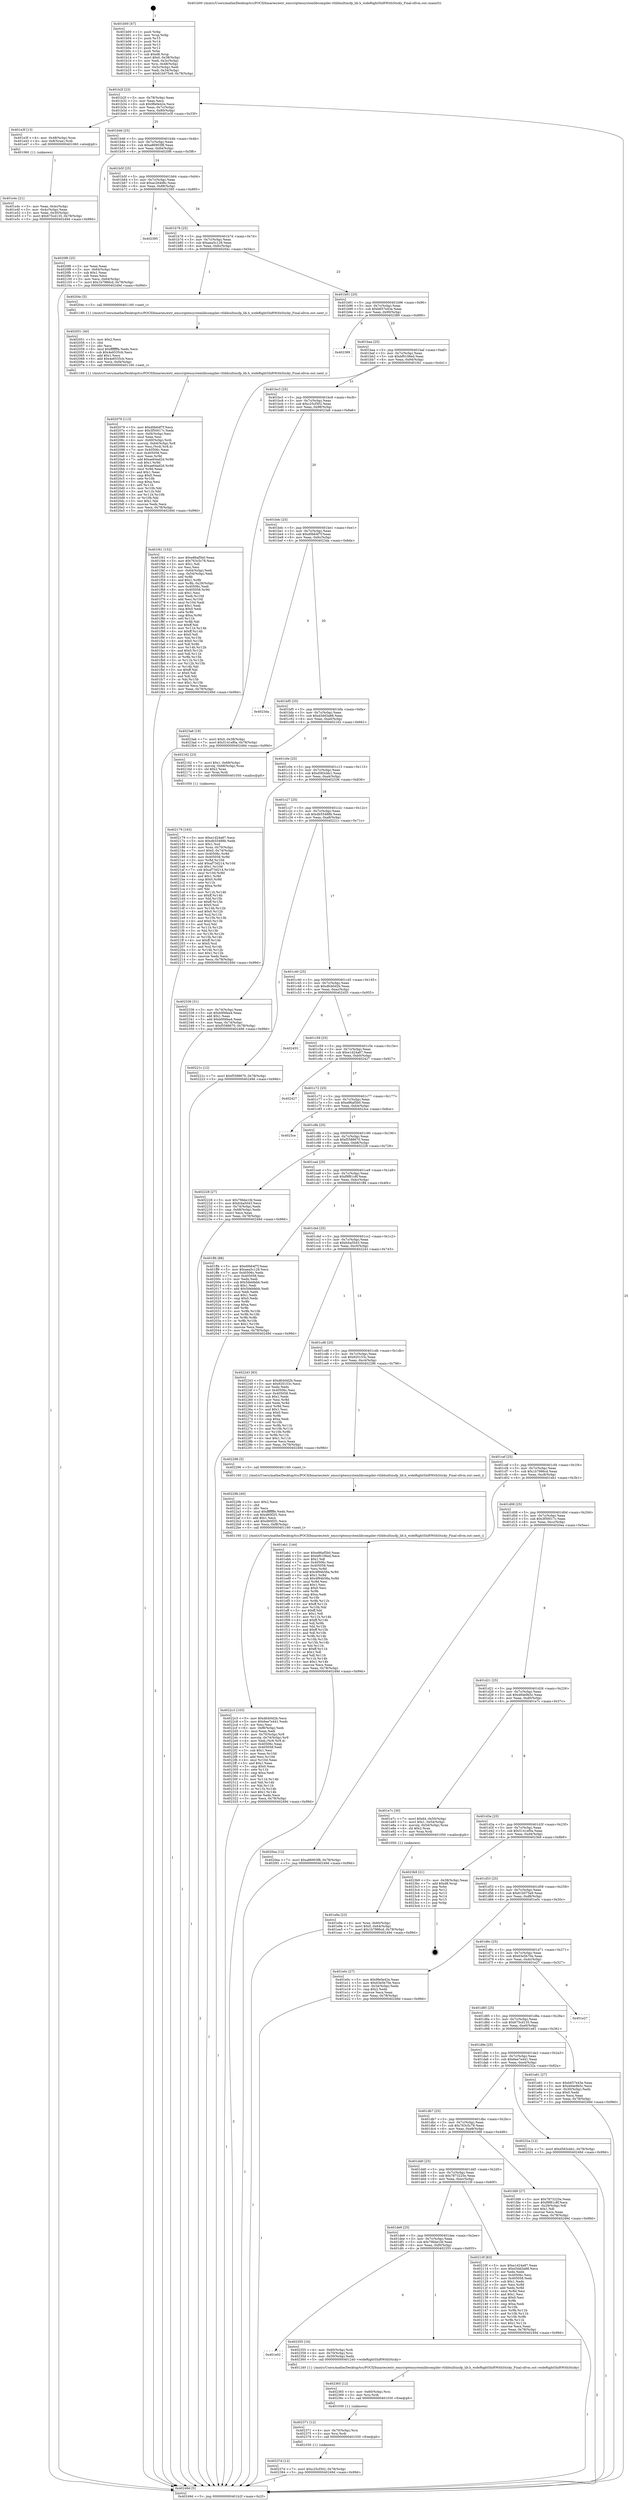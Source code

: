digraph "0x401b00" {
  label = "0x401b00 (/mnt/c/Users/mathe/Desktop/tcc/POCII/binaries/extr_emscriptensystemlibcompiler-rtlibbuiltinsfp_lib.h_wideRightShiftWithSticky_Final-ollvm.out::main(0))"
  labelloc = "t"
  node[shape=record]

  Entry [label="",width=0.3,height=0.3,shape=circle,fillcolor=black,style=filled]
  "0x401b2f" [label="{
     0x401b2f [23]\l
     | [instrs]\l
     &nbsp;&nbsp;0x401b2f \<+3\>: mov -0x78(%rbp),%eax\l
     &nbsp;&nbsp;0x401b32 \<+2\>: mov %eax,%ecx\l
     &nbsp;&nbsp;0x401b34 \<+6\>: sub $0x9fe0e42e,%ecx\l
     &nbsp;&nbsp;0x401b3a \<+3\>: mov %eax,-0x7c(%rbp)\l
     &nbsp;&nbsp;0x401b3d \<+3\>: mov %ecx,-0x80(%rbp)\l
     &nbsp;&nbsp;0x401b40 \<+6\>: je 0000000000401e3f \<main+0x33f\>\l
  }"]
  "0x401e3f" [label="{
     0x401e3f [13]\l
     | [instrs]\l
     &nbsp;&nbsp;0x401e3f \<+4\>: mov -0x48(%rbp),%rax\l
     &nbsp;&nbsp;0x401e43 \<+4\>: mov 0x8(%rax),%rdi\l
     &nbsp;&nbsp;0x401e47 \<+5\>: call 0000000000401060 \<atoi@plt\>\l
     | [calls]\l
     &nbsp;&nbsp;0x401060 \{1\} (unknown)\l
  }"]
  "0x401b46" [label="{
     0x401b46 [25]\l
     | [instrs]\l
     &nbsp;&nbsp;0x401b46 \<+5\>: jmp 0000000000401b4b \<main+0x4b\>\l
     &nbsp;&nbsp;0x401b4b \<+3\>: mov -0x7c(%rbp),%eax\l
     &nbsp;&nbsp;0x401b4e \<+5\>: sub $0xa86903f8,%eax\l
     &nbsp;&nbsp;0x401b53 \<+6\>: mov %eax,-0x84(%rbp)\l
     &nbsp;&nbsp;0x401b59 \<+6\>: je 00000000004020f6 \<main+0x5f6\>\l
  }"]
  Exit [label="",width=0.3,height=0.3,shape=circle,fillcolor=black,style=filled,peripheries=2]
  "0x4020f6" [label="{
     0x4020f6 [25]\l
     | [instrs]\l
     &nbsp;&nbsp;0x4020f6 \<+2\>: xor %eax,%eax\l
     &nbsp;&nbsp;0x4020f8 \<+3\>: mov -0x64(%rbp),%ecx\l
     &nbsp;&nbsp;0x4020fb \<+3\>: sub $0x1,%eax\l
     &nbsp;&nbsp;0x4020fe \<+2\>: sub %eax,%ecx\l
     &nbsp;&nbsp;0x402100 \<+3\>: mov %ecx,-0x64(%rbp)\l
     &nbsp;&nbsp;0x402103 \<+7\>: movl $0x1b7986cd,-0x78(%rbp)\l
     &nbsp;&nbsp;0x40210a \<+5\>: jmp 000000000040249d \<main+0x99d\>\l
  }"]
  "0x401b5f" [label="{
     0x401b5f [25]\l
     | [instrs]\l
     &nbsp;&nbsp;0x401b5f \<+5\>: jmp 0000000000401b64 \<main+0x64\>\l
     &nbsp;&nbsp;0x401b64 \<+3\>: mov -0x7c(%rbp),%eax\l
     &nbsp;&nbsp;0x401b67 \<+5\>: sub $0xac264d8c,%eax\l
     &nbsp;&nbsp;0x401b6c \<+6\>: mov %eax,-0x88(%rbp)\l
     &nbsp;&nbsp;0x401b72 \<+6\>: je 0000000000402395 \<main+0x895\>\l
  }"]
  "0x40237d" [label="{
     0x40237d [12]\l
     | [instrs]\l
     &nbsp;&nbsp;0x40237d \<+7\>: movl $0xc25cf302,-0x78(%rbp)\l
     &nbsp;&nbsp;0x402384 \<+5\>: jmp 000000000040249d \<main+0x99d\>\l
  }"]
  "0x402395" [label="{
     0x402395\l
  }", style=dashed]
  "0x401b78" [label="{
     0x401b78 [25]\l
     | [instrs]\l
     &nbsp;&nbsp;0x401b78 \<+5\>: jmp 0000000000401b7d \<main+0x7d\>\l
     &nbsp;&nbsp;0x401b7d \<+3\>: mov -0x7c(%rbp),%eax\l
     &nbsp;&nbsp;0x401b80 \<+5\>: sub $0xaea5c128,%eax\l
     &nbsp;&nbsp;0x401b85 \<+6\>: mov %eax,-0x8c(%rbp)\l
     &nbsp;&nbsp;0x401b8b \<+6\>: je 000000000040204c \<main+0x54c\>\l
  }"]
  "0x402371" [label="{
     0x402371 [12]\l
     | [instrs]\l
     &nbsp;&nbsp;0x402371 \<+4\>: mov -0x70(%rbp),%rsi\l
     &nbsp;&nbsp;0x402375 \<+3\>: mov %rsi,%rdi\l
     &nbsp;&nbsp;0x402378 \<+5\>: call 0000000000401030 \<free@plt\>\l
     | [calls]\l
     &nbsp;&nbsp;0x401030 \{1\} (unknown)\l
  }"]
  "0x40204c" [label="{
     0x40204c [5]\l
     | [instrs]\l
     &nbsp;&nbsp;0x40204c \<+5\>: call 0000000000401160 \<next_i\>\l
     | [calls]\l
     &nbsp;&nbsp;0x401160 \{1\} (/mnt/c/Users/mathe/Desktop/tcc/POCII/binaries/extr_emscriptensystemlibcompiler-rtlibbuiltinsfp_lib.h_wideRightShiftWithSticky_Final-ollvm.out::next_i)\l
  }"]
  "0x401b91" [label="{
     0x401b91 [25]\l
     | [instrs]\l
     &nbsp;&nbsp;0x401b91 \<+5\>: jmp 0000000000401b96 \<main+0x96\>\l
     &nbsp;&nbsp;0x401b96 \<+3\>: mov -0x7c(%rbp),%eax\l
     &nbsp;&nbsp;0x401b99 \<+5\>: sub $0xb657e43e,%eax\l
     &nbsp;&nbsp;0x401b9e \<+6\>: mov %eax,-0x90(%rbp)\l
     &nbsp;&nbsp;0x401ba4 \<+6\>: je 0000000000402389 \<main+0x889\>\l
  }"]
  "0x402365" [label="{
     0x402365 [12]\l
     | [instrs]\l
     &nbsp;&nbsp;0x402365 \<+4\>: mov -0x60(%rbp),%rsi\l
     &nbsp;&nbsp;0x402369 \<+3\>: mov %rsi,%rdi\l
     &nbsp;&nbsp;0x40236c \<+5\>: call 0000000000401030 \<free@plt\>\l
     | [calls]\l
     &nbsp;&nbsp;0x401030 \{1\} (unknown)\l
  }"]
  "0x402389" [label="{
     0x402389\l
  }", style=dashed]
  "0x401baa" [label="{
     0x401baa [25]\l
     | [instrs]\l
     &nbsp;&nbsp;0x401baa \<+5\>: jmp 0000000000401baf \<main+0xaf\>\l
     &nbsp;&nbsp;0x401baf \<+3\>: mov -0x7c(%rbp),%eax\l
     &nbsp;&nbsp;0x401bb2 \<+5\>: sub $0xbf0106ed,%eax\l
     &nbsp;&nbsp;0x401bb7 \<+6\>: mov %eax,-0x94(%rbp)\l
     &nbsp;&nbsp;0x401bbd \<+6\>: je 0000000000401f41 \<main+0x441\>\l
  }"]
  "0x401e02" [label="{
     0x401e02\l
  }", style=dashed]
  "0x401f41" [label="{
     0x401f41 [152]\l
     | [instrs]\l
     &nbsp;&nbsp;0x401f41 \<+5\>: mov $0xe86af5b0,%eax\l
     &nbsp;&nbsp;0x401f46 \<+5\>: mov $0x763c5c78,%ecx\l
     &nbsp;&nbsp;0x401f4b \<+2\>: mov $0x1,%dl\l
     &nbsp;&nbsp;0x401f4d \<+2\>: xor %esi,%esi\l
     &nbsp;&nbsp;0x401f4f \<+3\>: mov -0x64(%rbp),%edi\l
     &nbsp;&nbsp;0x401f52 \<+3\>: cmp -0x54(%rbp),%edi\l
     &nbsp;&nbsp;0x401f55 \<+4\>: setl %r8b\l
     &nbsp;&nbsp;0x401f59 \<+4\>: and $0x1,%r8b\l
     &nbsp;&nbsp;0x401f5d \<+4\>: mov %r8b,-0x29(%rbp)\l
     &nbsp;&nbsp;0x401f61 \<+7\>: mov 0x40506c,%edi\l
     &nbsp;&nbsp;0x401f68 \<+8\>: mov 0x405058,%r9d\l
     &nbsp;&nbsp;0x401f70 \<+3\>: sub $0x1,%esi\l
     &nbsp;&nbsp;0x401f73 \<+3\>: mov %edi,%r10d\l
     &nbsp;&nbsp;0x401f76 \<+3\>: add %esi,%r10d\l
     &nbsp;&nbsp;0x401f79 \<+4\>: imul %r10d,%edi\l
     &nbsp;&nbsp;0x401f7d \<+3\>: and $0x1,%edi\l
     &nbsp;&nbsp;0x401f80 \<+3\>: cmp $0x0,%edi\l
     &nbsp;&nbsp;0x401f83 \<+4\>: sete %r8b\l
     &nbsp;&nbsp;0x401f87 \<+4\>: cmp $0xa,%r9d\l
     &nbsp;&nbsp;0x401f8b \<+4\>: setl %r11b\l
     &nbsp;&nbsp;0x401f8f \<+3\>: mov %r8b,%bl\l
     &nbsp;&nbsp;0x401f92 \<+3\>: xor $0xff,%bl\l
     &nbsp;&nbsp;0x401f95 \<+3\>: mov %r11b,%r14b\l
     &nbsp;&nbsp;0x401f98 \<+4\>: xor $0xff,%r14b\l
     &nbsp;&nbsp;0x401f9c \<+3\>: xor $0x0,%dl\l
     &nbsp;&nbsp;0x401f9f \<+3\>: mov %bl,%r15b\l
     &nbsp;&nbsp;0x401fa2 \<+4\>: and $0x0,%r15b\l
     &nbsp;&nbsp;0x401fa6 \<+3\>: and %dl,%r8b\l
     &nbsp;&nbsp;0x401fa9 \<+3\>: mov %r14b,%r12b\l
     &nbsp;&nbsp;0x401fac \<+4\>: and $0x0,%r12b\l
     &nbsp;&nbsp;0x401fb0 \<+3\>: and %dl,%r11b\l
     &nbsp;&nbsp;0x401fb3 \<+3\>: or %r8b,%r15b\l
     &nbsp;&nbsp;0x401fb6 \<+3\>: or %r11b,%r12b\l
     &nbsp;&nbsp;0x401fb9 \<+3\>: xor %r12b,%r15b\l
     &nbsp;&nbsp;0x401fbc \<+3\>: or %r14b,%bl\l
     &nbsp;&nbsp;0x401fbf \<+3\>: xor $0xff,%bl\l
     &nbsp;&nbsp;0x401fc2 \<+3\>: or $0x0,%dl\l
     &nbsp;&nbsp;0x401fc5 \<+2\>: and %dl,%bl\l
     &nbsp;&nbsp;0x401fc7 \<+3\>: or %bl,%r15b\l
     &nbsp;&nbsp;0x401fca \<+4\>: test $0x1,%r15b\l
     &nbsp;&nbsp;0x401fce \<+3\>: cmovne %ecx,%eax\l
     &nbsp;&nbsp;0x401fd1 \<+3\>: mov %eax,-0x78(%rbp)\l
     &nbsp;&nbsp;0x401fd4 \<+5\>: jmp 000000000040249d \<main+0x99d\>\l
  }"]
  "0x401bc3" [label="{
     0x401bc3 [25]\l
     | [instrs]\l
     &nbsp;&nbsp;0x401bc3 \<+5\>: jmp 0000000000401bc8 \<main+0xc8\>\l
     &nbsp;&nbsp;0x401bc8 \<+3\>: mov -0x7c(%rbp),%eax\l
     &nbsp;&nbsp;0x401bcb \<+5\>: sub $0xc25cf302,%eax\l
     &nbsp;&nbsp;0x401bd0 \<+6\>: mov %eax,-0x98(%rbp)\l
     &nbsp;&nbsp;0x401bd6 \<+6\>: je 00000000004023a6 \<main+0x8a6\>\l
  }"]
  "0x402355" [label="{
     0x402355 [16]\l
     | [instrs]\l
     &nbsp;&nbsp;0x402355 \<+4\>: mov -0x60(%rbp),%rdi\l
     &nbsp;&nbsp;0x402359 \<+4\>: mov -0x70(%rbp),%rsi\l
     &nbsp;&nbsp;0x40235d \<+3\>: mov -0x50(%rbp),%edx\l
     &nbsp;&nbsp;0x402360 \<+5\>: call 0000000000401240 \<wideRightShiftWithSticky\>\l
     | [calls]\l
     &nbsp;&nbsp;0x401240 \{1\} (/mnt/c/Users/mathe/Desktop/tcc/POCII/binaries/extr_emscriptensystemlibcompiler-rtlibbuiltinsfp_lib.h_wideRightShiftWithSticky_Final-ollvm.out::wideRightShiftWithSticky)\l
  }"]
  "0x4023a6" [label="{
     0x4023a6 [19]\l
     | [instrs]\l
     &nbsp;&nbsp;0x4023a6 \<+7\>: movl $0x0,-0x38(%rbp)\l
     &nbsp;&nbsp;0x4023ad \<+7\>: movl $0x5141ef0a,-0x78(%rbp)\l
     &nbsp;&nbsp;0x4023b4 \<+5\>: jmp 000000000040249d \<main+0x99d\>\l
  }"]
  "0x401bdc" [label="{
     0x401bdc [25]\l
     | [instrs]\l
     &nbsp;&nbsp;0x401bdc \<+5\>: jmp 0000000000401be1 \<main+0xe1\>\l
     &nbsp;&nbsp;0x401be1 \<+3\>: mov -0x7c(%rbp),%eax\l
     &nbsp;&nbsp;0x401be4 \<+5\>: sub $0xd0b64f7f,%eax\l
     &nbsp;&nbsp;0x401be9 \<+6\>: mov %eax,-0x9c(%rbp)\l
     &nbsp;&nbsp;0x401bef \<+6\>: je 00000000004023da \<main+0x8da\>\l
  }"]
  "0x4022c3" [label="{
     0x4022c3 [103]\l
     | [instrs]\l
     &nbsp;&nbsp;0x4022c3 \<+5\>: mov $0xdfcb0d2b,%ecx\l
     &nbsp;&nbsp;0x4022c8 \<+5\>: mov $0x6ee7e441,%edx\l
     &nbsp;&nbsp;0x4022cd \<+2\>: xor %esi,%esi\l
     &nbsp;&nbsp;0x4022cf \<+6\>: mov -0xf8(%rbp),%edi\l
     &nbsp;&nbsp;0x4022d5 \<+3\>: imul %eax,%edi\l
     &nbsp;&nbsp;0x4022d8 \<+4\>: mov -0x70(%rbp),%r8\l
     &nbsp;&nbsp;0x4022dc \<+4\>: movslq -0x74(%rbp),%r9\l
     &nbsp;&nbsp;0x4022e0 \<+4\>: mov %edi,(%r8,%r9,4)\l
     &nbsp;&nbsp;0x4022e4 \<+7\>: mov 0x40506c,%eax\l
     &nbsp;&nbsp;0x4022eb \<+7\>: mov 0x405058,%edi\l
     &nbsp;&nbsp;0x4022f2 \<+3\>: sub $0x1,%esi\l
     &nbsp;&nbsp;0x4022f5 \<+3\>: mov %eax,%r10d\l
     &nbsp;&nbsp;0x4022f8 \<+3\>: add %esi,%r10d\l
     &nbsp;&nbsp;0x4022fb \<+4\>: imul %r10d,%eax\l
     &nbsp;&nbsp;0x4022ff \<+3\>: and $0x1,%eax\l
     &nbsp;&nbsp;0x402302 \<+3\>: cmp $0x0,%eax\l
     &nbsp;&nbsp;0x402305 \<+4\>: sete %r11b\l
     &nbsp;&nbsp;0x402309 \<+3\>: cmp $0xa,%edi\l
     &nbsp;&nbsp;0x40230c \<+3\>: setl %bl\l
     &nbsp;&nbsp;0x40230f \<+3\>: mov %r11b,%r14b\l
     &nbsp;&nbsp;0x402312 \<+3\>: and %bl,%r14b\l
     &nbsp;&nbsp;0x402315 \<+3\>: xor %bl,%r11b\l
     &nbsp;&nbsp;0x402318 \<+3\>: or %r11b,%r14b\l
     &nbsp;&nbsp;0x40231b \<+4\>: test $0x1,%r14b\l
     &nbsp;&nbsp;0x40231f \<+3\>: cmovne %edx,%ecx\l
     &nbsp;&nbsp;0x402322 \<+3\>: mov %ecx,-0x78(%rbp)\l
     &nbsp;&nbsp;0x402325 \<+5\>: jmp 000000000040249d \<main+0x99d\>\l
  }"]
  "0x4023da" [label="{
     0x4023da\l
  }", style=dashed]
  "0x401bf5" [label="{
     0x401bf5 [25]\l
     | [instrs]\l
     &nbsp;&nbsp;0x401bf5 \<+5\>: jmp 0000000000401bfa \<main+0xfa\>\l
     &nbsp;&nbsp;0x401bfa \<+3\>: mov -0x7c(%rbp),%eax\l
     &nbsp;&nbsp;0x401bfd \<+5\>: sub $0xd3dd3a88,%eax\l
     &nbsp;&nbsp;0x401c02 \<+6\>: mov %eax,-0xa0(%rbp)\l
     &nbsp;&nbsp;0x401c08 \<+6\>: je 0000000000402162 \<main+0x662\>\l
  }"]
  "0x40229b" [label="{
     0x40229b [40]\l
     | [instrs]\l
     &nbsp;&nbsp;0x40229b \<+5\>: mov $0x2,%ecx\l
     &nbsp;&nbsp;0x4022a0 \<+1\>: cltd\l
     &nbsp;&nbsp;0x4022a1 \<+2\>: idiv %ecx\l
     &nbsp;&nbsp;0x4022a3 \<+6\>: imul $0xfffffffe,%edx,%ecx\l
     &nbsp;&nbsp;0x4022a9 \<+6\>: sub $0xd60f2f1,%ecx\l
     &nbsp;&nbsp;0x4022af \<+3\>: add $0x1,%ecx\l
     &nbsp;&nbsp;0x4022b2 \<+6\>: add $0xd60f2f1,%ecx\l
     &nbsp;&nbsp;0x4022b8 \<+6\>: mov %ecx,-0xf8(%rbp)\l
     &nbsp;&nbsp;0x4022be \<+5\>: call 0000000000401160 \<next_i\>\l
     | [calls]\l
     &nbsp;&nbsp;0x401160 \{1\} (/mnt/c/Users/mathe/Desktop/tcc/POCII/binaries/extr_emscriptensystemlibcompiler-rtlibbuiltinsfp_lib.h_wideRightShiftWithSticky_Final-ollvm.out::next_i)\l
  }"]
  "0x402162" [label="{
     0x402162 [23]\l
     | [instrs]\l
     &nbsp;&nbsp;0x402162 \<+7\>: movl $0x1,-0x68(%rbp)\l
     &nbsp;&nbsp;0x402169 \<+4\>: movslq -0x68(%rbp),%rax\l
     &nbsp;&nbsp;0x40216d \<+4\>: shl $0x2,%rax\l
     &nbsp;&nbsp;0x402171 \<+3\>: mov %rax,%rdi\l
     &nbsp;&nbsp;0x402174 \<+5\>: call 0000000000401050 \<malloc@plt\>\l
     | [calls]\l
     &nbsp;&nbsp;0x401050 \{1\} (unknown)\l
  }"]
  "0x401c0e" [label="{
     0x401c0e [25]\l
     | [instrs]\l
     &nbsp;&nbsp;0x401c0e \<+5\>: jmp 0000000000401c13 \<main+0x113\>\l
     &nbsp;&nbsp;0x401c13 \<+3\>: mov -0x7c(%rbp),%eax\l
     &nbsp;&nbsp;0x401c16 \<+5\>: sub $0xd583cbb1,%eax\l
     &nbsp;&nbsp;0x401c1b \<+6\>: mov %eax,-0xa4(%rbp)\l
     &nbsp;&nbsp;0x401c21 \<+6\>: je 0000000000402336 \<main+0x836\>\l
  }"]
  "0x402179" [label="{
     0x402179 [163]\l
     | [instrs]\l
     &nbsp;&nbsp;0x402179 \<+5\>: mov $0xe1d24a87,%ecx\l
     &nbsp;&nbsp;0x40217e \<+5\>: mov $0xdb55488b,%edx\l
     &nbsp;&nbsp;0x402183 \<+3\>: mov $0x1,%sil\l
     &nbsp;&nbsp;0x402186 \<+4\>: mov %rax,-0x70(%rbp)\l
     &nbsp;&nbsp;0x40218a \<+7\>: movl $0x0,-0x74(%rbp)\l
     &nbsp;&nbsp;0x402191 \<+8\>: mov 0x40506c,%r8d\l
     &nbsp;&nbsp;0x402199 \<+8\>: mov 0x405058,%r9d\l
     &nbsp;&nbsp;0x4021a1 \<+3\>: mov %r8d,%r10d\l
     &nbsp;&nbsp;0x4021a4 \<+7\>: add $0xaf73d214,%r10d\l
     &nbsp;&nbsp;0x4021ab \<+4\>: sub $0x1,%r10d\l
     &nbsp;&nbsp;0x4021af \<+7\>: sub $0xaf73d214,%r10d\l
     &nbsp;&nbsp;0x4021b6 \<+4\>: imul %r10d,%r8d\l
     &nbsp;&nbsp;0x4021ba \<+4\>: and $0x1,%r8d\l
     &nbsp;&nbsp;0x4021be \<+4\>: cmp $0x0,%r8d\l
     &nbsp;&nbsp;0x4021c2 \<+4\>: sete %r11b\l
     &nbsp;&nbsp;0x4021c6 \<+4\>: cmp $0xa,%r9d\l
     &nbsp;&nbsp;0x4021ca \<+3\>: setl %bl\l
     &nbsp;&nbsp;0x4021cd \<+3\>: mov %r11b,%r14b\l
     &nbsp;&nbsp;0x4021d0 \<+4\>: xor $0xff,%r14b\l
     &nbsp;&nbsp;0x4021d4 \<+3\>: mov %bl,%r15b\l
     &nbsp;&nbsp;0x4021d7 \<+4\>: xor $0xff,%r15b\l
     &nbsp;&nbsp;0x4021db \<+4\>: xor $0x0,%sil\l
     &nbsp;&nbsp;0x4021df \<+3\>: mov %r14b,%r12b\l
     &nbsp;&nbsp;0x4021e2 \<+4\>: and $0x0,%r12b\l
     &nbsp;&nbsp;0x4021e6 \<+3\>: and %sil,%r11b\l
     &nbsp;&nbsp;0x4021e9 \<+3\>: mov %r15b,%r13b\l
     &nbsp;&nbsp;0x4021ec \<+4\>: and $0x0,%r13b\l
     &nbsp;&nbsp;0x4021f0 \<+3\>: and %sil,%bl\l
     &nbsp;&nbsp;0x4021f3 \<+3\>: or %r11b,%r12b\l
     &nbsp;&nbsp;0x4021f6 \<+3\>: or %bl,%r13b\l
     &nbsp;&nbsp;0x4021f9 \<+3\>: xor %r13b,%r12b\l
     &nbsp;&nbsp;0x4021fc \<+3\>: or %r15b,%r14b\l
     &nbsp;&nbsp;0x4021ff \<+4\>: xor $0xff,%r14b\l
     &nbsp;&nbsp;0x402203 \<+4\>: or $0x0,%sil\l
     &nbsp;&nbsp;0x402207 \<+3\>: and %sil,%r14b\l
     &nbsp;&nbsp;0x40220a \<+3\>: or %r14b,%r12b\l
     &nbsp;&nbsp;0x40220d \<+4\>: test $0x1,%r12b\l
     &nbsp;&nbsp;0x402211 \<+3\>: cmovne %edx,%ecx\l
     &nbsp;&nbsp;0x402214 \<+3\>: mov %ecx,-0x78(%rbp)\l
     &nbsp;&nbsp;0x402217 \<+5\>: jmp 000000000040249d \<main+0x99d\>\l
  }"]
  "0x402336" [label="{
     0x402336 [31]\l
     | [instrs]\l
     &nbsp;&nbsp;0x402336 \<+3\>: mov -0x74(%rbp),%eax\l
     &nbsp;&nbsp;0x402339 \<+5\>: sub $0xb0f4fea4,%eax\l
     &nbsp;&nbsp;0x40233e \<+3\>: add $0x1,%eax\l
     &nbsp;&nbsp;0x402341 \<+5\>: add $0xb0f4fea4,%eax\l
     &nbsp;&nbsp;0x402346 \<+3\>: mov %eax,-0x74(%rbp)\l
     &nbsp;&nbsp;0x402349 \<+7\>: movl $0xf5588670,-0x78(%rbp)\l
     &nbsp;&nbsp;0x402350 \<+5\>: jmp 000000000040249d \<main+0x99d\>\l
  }"]
  "0x401c27" [label="{
     0x401c27 [25]\l
     | [instrs]\l
     &nbsp;&nbsp;0x401c27 \<+5\>: jmp 0000000000401c2c \<main+0x12c\>\l
     &nbsp;&nbsp;0x401c2c \<+3\>: mov -0x7c(%rbp),%eax\l
     &nbsp;&nbsp;0x401c2f \<+5\>: sub $0xdb55488b,%eax\l
     &nbsp;&nbsp;0x401c34 \<+6\>: mov %eax,-0xa8(%rbp)\l
     &nbsp;&nbsp;0x401c3a \<+6\>: je 000000000040221c \<main+0x71c\>\l
  }"]
  "0x401de9" [label="{
     0x401de9 [25]\l
     | [instrs]\l
     &nbsp;&nbsp;0x401de9 \<+5\>: jmp 0000000000401dee \<main+0x2ee\>\l
     &nbsp;&nbsp;0x401dee \<+3\>: mov -0x7c(%rbp),%eax\l
     &nbsp;&nbsp;0x401df1 \<+5\>: sub $0x79bbe1fd,%eax\l
     &nbsp;&nbsp;0x401df6 \<+6\>: mov %eax,-0xf0(%rbp)\l
     &nbsp;&nbsp;0x401dfc \<+6\>: je 0000000000402355 \<main+0x855\>\l
  }"]
  "0x40221c" [label="{
     0x40221c [12]\l
     | [instrs]\l
     &nbsp;&nbsp;0x40221c \<+7\>: movl $0xf5588670,-0x78(%rbp)\l
     &nbsp;&nbsp;0x402223 \<+5\>: jmp 000000000040249d \<main+0x99d\>\l
  }"]
  "0x401c40" [label="{
     0x401c40 [25]\l
     | [instrs]\l
     &nbsp;&nbsp;0x401c40 \<+5\>: jmp 0000000000401c45 \<main+0x145\>\l
     &nbsp;&nbsp;0x401c45 \<+3\>: mov -0x7c(%rbp),%eax\l
     &nbsp;&nbsp;0x401c48 \<+5\>: sub $0xdfcb0d2b,%eax\l
     &nbsp;&nbsp;0x401c4d \<+6\>: mov %eax,-0xac(%rbp)\l
     &nbsp;&nbsp;0x401c53 \<+6\>: je 0000000000402455 \<main+0x955\>\l
  }"]
  "0x40210f" [label="{
     0x40210f [83]\l
     | [instrs]\l
     &nbsp;&nbsp;0x40210f \<+5\>: mov $0xe1d24a87,%eax\l
     &nbsp;&nbsp;0x402114 \<+5\>: mov $0xd3dd3a88,%ecx\l
     &nbsp;&nbsp;0x402119 \<+2\>: xor %edx,%edx\l
     &nbsp;&nbsp;0x40211b \<+7\>: mov 0x40506c,%esi\l
     &nbsp;&nbsp;0x402122 \<+7\>: mov 0x405058,%edi\l
     &nbsp;&nbsp;0x402129 \<+3\>: sub $0x1,%edx\l
     &nbsp;&nbsp;0x40212c \<+3\>: mov %esi,%r8d\l
     &nbsp;&nbsp;0x40212f \<+3\>: add %edx,%r8d\l
     &nbsp;&nbsp;0x402132 \<+4\>: imul %r8d,%esi\l
     &nbsp;&nbsp;0x402136 \<+3\>: and $0x1,%esi\l
     &nbsp;&nbsp;0x402139 \<+3\>: cmp $0x0,%esi\l
     &nbsp;&nbsp;0x40213c \<+4\>: sete %r9b\l
     &nbsp;&nbsp;0x402140 \<+3\>: cmp $0xa,%edi\l
     &nbsp;&nbsp;0x402143 \<+4\>: setl %r10b\l
     &nbsp;&nbsp;0x402147 \<+3\>: mov %r9b,%r11b\l
     &nbsp;&nbsp;0x40214a \<+3\>: and %r10b,%r11b\l
     &nbsp;&nbsp;0x40214d \<+3\>: xor %r10b,%r9b\l
     &nbsp;&nbsp;0x402150 \<+3\>: or %r9b,%r11b\l
     &nbsp;&nbsp;0x402153 \<+4\>: test $0x1,%r11b\l
     &nbsp;&nbsp;0x402157 \<+3\>: cmovne %ecx,%eax\l
     &nbsp;&nbsp;0x40215a \<+3\>: mov %eax,-0x78(%rbp)\l
     &nbsp;&nbsp;0x40215d \<+5\>: jmp 000000000040249d \<main+0x99d\>\l
  }"]
  "0x402455" [label="{
     0x402455\l
  }", style=dashed]
  "0x401c59" [label="{
     0x401c59 [25]\l
     | [instrs]\l
     &nbsp;&nbsp;0x401c59 \<+5\>: jmp 0000000000401c5e \<main+0x15e\>\l
     &nbsp;&nbsp;0x401c5e \<+3\>: mov -0x7c(%rbp),%eax\l
     &nbsp;&nbsp;0x401c61 \<+5\>: sub $0xe1d24a87,%eax\l
     &nbsp;&nbsp;0x401c66 \<+6\>: mov %eax,-0xb0(%rbp)\l
     &nbsp;&nbsp;0x401c6c \<+6\>: je 0000000000402427 \<main+0x927\>\l
  }"]
  "0x402079" [label="{
     0x402079 [113]\l
     | [instrs]\l
     &nbsp;&nbsp;0x402079 \<+5\>: mov $0xd0b64f7f,%ecx\l
     &nbsp;&nbsp;0x40207e \<+5\>: mov $0x3f50017c,%edx\l
     &nbsp;&nbsp;0x402083 \<+6\>: mov -0xf4(%rbp),%esi\l
     &nbsp;&nbsp;0x402089 \<+3\>: imul %eax,%esi\l
     &nbsp;&nbsp;0x40208c \<+4\>: mov -0x60(%rbp),%rdi\l
     &nbsp;&nbsp;0x402090 \<+4\>: movslq -0x64(%rbp),%r8\l
     &nbsp;&nbsp;0x402094 \<+4\>: mov %esi,(%rdi,%r8,4)\l
     &nbsp;&nbsp;0x402098 \<+7\>: mov 0x40506c,%eax\l
     &nbsp;&nbsp;0x40209f \<+7\>: mov 0x405058,%esi\l
     &nbsp;&nbsp;0x4020a6 \<+3\>: mov %eax,%r9d\l
     &nbsp;&nbsp;0x4020a9 \<+7\>: add $0xae64ad2d,%r9d\l
     &nbsp;&nbsp;0x4020b0 \<+4\>: sub $0x1,%r9d\l
     &nbsp;&nbsp;0x4020b4 \<+7\>: sub $0xae64ad2d,%r9d\l
     &nbsp;&nbsp;0x4020bb \<+4\>: imul %r9d,%eax\l
     &nbsp;&nbsp;0x4020bf \<+3\>: and $0x1,%eax\l
     &nbsp;&nbsp;0x4020c2 \<+3\>: cmp $0x0,%eax\l
     &nbsp;&nbsp;0x4020c5 \<+4\>: sete %r10b\l
     &nbsp;&nbsp;0x4020c9 \<+3\>: cmp $0xa,%esi\l
     &nbsp;&nbsp;0x4020cc \<+4\>: setl %r11b\l
     &nbsp;&nbsp;0x4020d0 \<+3\>: mov %r10b,%bl\l
     &nbsp;&nbsp;0x4020d3 \<+3\>: and %r11b,%bl\l
     &nbsp;&nbsp;0x4020d6 \<+3\>: xor %r11b,%r10b\l
     &nbsp;&nbsp;0x4020d9 \<+3\>: or %r10b,%bl\l
     &nbsp;&nbsp;0x4020dc \<+3\>: test $0x1,%bl\l
     &nbsp;&nbsp;0x4020df \<+3\>: cmovne %edx,%ecx\l
     &nbsp;&nbsp;0x4020e2 \<+3\>: mov %ecx,-0x78(%rbp)\l
     &nbsp;&nbsp;0x4020e5 \<+5\>: jmp 000000000040249d \<main+0x99d\>\l
  }"]
  "0x402427" [label="{
     0x402427\l
  }", style=dashed]
  "0x401c72" [label="{
     0x401c72 [25]\l
     | [instrs]\l
     &nbsp;&nbsp;0x401c72 \<+5\>: jmp 0000000000401c77 \<main+0x177\>\l
     &nbsp;&nbsp;0x401c77 \<+3\>: mov -0x7c(%rbp),%eax\l
     &nbsp;&nbsp;0x401c7a \<+5\>: sub $0xe86af5b0,%eax\l
     &nbsp;&nbsp;0x401c7f \<+6\>: mov %eax,-0xb4(%rbp)\l
     &nbsp;&nbsp;0x401c85 \<+6\>: je 00000000004023ce \<main+0x8ce\>\l
  }"]
  "0x402051" [label="{
     0x402051 [40]\l
     | [instrs]\l
     &nbsp;&nbsp;0x402051 \<+5\>: mov $0x2,%ecx\l
     &nbsp;&nbsp;0x402056 \<+1\>: cltd\l
     &nbsp;&nbsp;0x402057 \<+2\>: idiv %ecx\l
     &nbsp;&nbsp;0x402059 \<+6\>: imul $0xfffffffe,%edx,%ecx\l
     &nbsp;&nbsp;0x40205f \<+6\>: sub $0x4e6535cb,%ecx\l
     &nbsp;&nbsp;0x402065 \<+3\>: add $0x1,%ecx\l
     &nbsp;&nbsp;0x402068 \<+6\>: add $0x4e6535cb,%ecx\l
     &nbsp;&nbsp;0x40206e \<+6\>: mov %ecx,-0xf4(%rbp)\l
     &nbsp;&nbsp;0x402074 \<+5\>: call 0000000000401160 \<next_i\>\l
     | [calls]\l
     &nbsp;&nbsp;0x401160 \{1\} (/mnt/c/Users/mathe/Desktop/tcc/POCII/binaries/extr_emscriptensystemlibcompiler-rtlibbuiltinsfp_lib.h_wideRightShiftWithSticky_Final-ollvm.out::next_i)\l
  }"]
  "0x4023ce" [label="{
     0x4023ce\l
  }", style=dashed]
  "0x401c8b" [label="{
     0x401c8b [25]\l
     | [instrs]\l
     &nbsp;&nbsp;0x401c8b \<+5\>: jmp 0000000000401c90 \<main+0x190\>\l
     &nbsp;&nbsp;0x401c90 \<+3\>: mov -0x7c(%rbp),%eax\l
     &nbsp;&nbsp;0x401c93 \<+5\>: sub $0xf5588670,%eax\l
     &nbsp;&nbsp;0x401c98 \<+6\>: mov %eax,-0xb8(%rbp)\l
     &nbsp;&nbsp;0x401c9e \<+6\>: je 0000000000402228 \<main+0x728\>\l
  }"]
  "0x401dd0" [label="{
     0x401dd0 [25]\l
     | [instrs]\l
     &nbsp;&nbsp;0x401dd0 \<+5\>: jmp 0000000000401dd5 \<main+0x2d5\>\l
     &nbsp;&nbsp;0x401dd5 \<+3\>: mov -0x7c(%rbp),%eax\l
     &nbsp;&nbsp;0x401dd8 \<+5\>: sub $0x7873225e,%eax\l
     &nbsp;&nbsp;0x401ddd \<+6\>: mov %eax,-0xec(%rbp)\l
     &nbsp;&nbsp;0x401de3 \<+6\>: je 000000000040210f \<main+0x60f\>\l
  }"]
  "0x402228" [label="{
     0x402228 [27]\l
     | [instrs]\l
     &nbsp;&nbsp;0x402228 \<+5\>: mov $0x79bbe1fd,%eax\l
     &nbsp;&nbsp;0x40222d \<+5\>: mov $0xfcba5043,%ecx\l
     &nbsp;&nbsp;0x402232 \<+3\>: mov -0x74(%rbp),%edx\l
     &nbsp;&nbsp;0x402235 \<+3\>: cmp -0x68(%rbp),%edx\l
     &nbsp;&nbsp;0x402238 \<+3\>: cmovl %ecx,%eax\l
     &nbsp;&nbsp;0x40223b \<+3\>: mov %eax,-0x78(%rbp)\l
     &nbsp;&nbsp;0x40223e \<+5\>: jmp 000000000040249d \<main+0x99d\>\l
  }"]
  "0x401ca4" [label="{
     0x401ca4 [25]\l
     | [instrs]\l
     &nbsp;&nbsp;0x401ca4 \<+5\>: jmp 0000000000401ca9 \<main+0x1a9\>\l
     &nbsp;&nbsp;0x401ca9 \<+3\>: mov -0x7c(%rbp),%eax\l
     &nbsp;&nbsp;0x401cac \<+5\>: sub $0xf9f81c8f,%eax\l
     &nbsp;&nbsp;0x401cb1 \<+6\>: mov %eax,-0xbc(%rbp)\l
     &nbsp;&nbsp;0x401cb7 \<+6\>: je 0000000000401ff4 \<main+0x4f4\>\l
  }"]
  "0x401fd9" [label="{
     0x401fd9 [27]\l
     | [instrs]\l
     &nbsp;&nbsp;0x401fd9 \<+5\>: mov $0x7873225e,%eax\l
     &nbsp;&nbsp;0x401fde \<+5\>: mov $0xf9f81c8f,%ecx\l
     &nbsp;&nbsp;0x401fe3 \<+3\>: mov -0x29(%rbp),%dl\l
     &nbsp;&nbsp;0x401fe6 \<+3\>: test $0x1,%dl\l
     &nbsp;&nbsp;0x401fe9 \<+3\>: cmovne %ecx,%eax\l
     &nbsp;&nbsp;0x401fec \<+3\>: mov %eax,-0x78(%rbp)\l
     &nbsp;&nbsp;0x401fef \<+5\>: jmp 000000000040249d \<main+0x99d\>\l
  }"]
  "0x401ff4" [label="{
     0x401ff4 [88]\l
     | [instrs]\l
     &nbsp;&nbsp;0x401ff4 \<+5\>: mov $0xd0b64f7f,%eax\l
     &nbsp;&nbsp;0x401ff9 \<+5\>: mov $0xaea5c128,%ecx\l
     &nbsp;&nbsp;0x401ffe \<+7\>: mov 0x40506c,%edx\l
     &nbsp;&nbsp;0x402005 \<+7\>: mov 0x405058,%esi\l
     &nbsp;&nbsp;0x40200c \<+2\>: mov %edx,%edi\l
     &nbsp;&nbsp;0x40200e \<+6\>: sub $0x5debfebb,%edi\l
     &nbsp;&nbsp;0x402014 \<+3\>: sub $0x1,%edi\l
     &nbsp;&nbsp;0x402017 \<+6\>: add $0x5debfebb,%edi\l
     &nbsp;&nbsp;0x40201d \<+3\>: imul %edi,%edx\l
     &nbsp;&nbsp;0x402020 \<+3\>: and $0x1,%edx\l
     &nbsp;&nbsp;0x402023 \<+3\>: cmp $0x0,%edx\l
     &nbsp;&nbsp;0x402026 \<+4\>: sete %r8b\l
     &nbsp;&nbsp;0x40202a \<+3\>: cmp $0xa,%esi\l
     &nbsp;&nbsp;0x40202d \<+4\>: setl %r9b\l
     &nbsp;&nbsp;0x402031 \<+3\>: mov %r8b,%r10b\l
     &nbsp;&nbsp;0x402034 \<+3\>: and %r9b,%r10b\l
     &nbsp;&nbsp;0x402037 \<+3\>: xor %r9b,%r8b\l
     &nbsp;&nbsp;0x40203a \<+3\>: or %r8b,%r10b\l
     &nbsp;&nbsp;0x40203d \<+4\>: test $0x1,%r10b\l
     &nbsp;&nbsp;0x402041 \<+3\>: cmovne %ecx,%eax\l
     &nbsp;&nbsp;0x402044 \<+3\>: mov %eax,-0x78(%rbp)\l
     &nbsp;&nbsp;0x402047 \<+5\>: jmp 000000000040249d \<main+0x99d\>\l
  }"]
  "0x401cbd" [label="{
     0x401cbd [25]\l
     | [instrs]\l
     &nbsp;&nbsp;0x401cbd \<+5\>: jmp 0000000000401cc2 \<main+0x1c2\>\l
     &nbsp;&nbsp;0x401cc2 \<+3\>: mov -0x7c(%rbp),%eax\l
     &nbsp;&nbsp;0x401cc5 \<+5\>: sub $0xfcba5043,%eax\l
     &nbsp;&nbsp;0x401cca \<+6\>: mov %eax,-0xc0(%rbp)\l
     &nbsp;&nbsp;0x401cd0 \<+6\>: je 0000000000402243 \<main+0x743\>\l
  }"]
  "0x401db7" [label="{
     0x401db7 [25]\l
     | [instrs]\l
     &nbsp;&nbsp;0x401db7 \<+5\>: jmp 0000000000401dbc \<main+0x2bc\>\l
     &nbsp;&nbsp;0x401dbc \<+3\>: mov -0x7c(%rbp),%eax\l
     &nbsp;&nbsp;0x401dbf \<+5\>: sub $0x763c5c78,%eax\l
     &nbsp;&nbsp;0x401dc4 \<+6\>: mov %eax,-0xe8(%rbp)\l
     &nbsp;&nbsp;0x401dca \<+6\>: je 0000000000401fd9 \<main+0x4d9\>\l
  }"]
  "0x402243" [label="{
     0x402243 [83]\l
     | [instrs]\l
     &nbsp;&nbsp;0x402243 \<+5\>: mov $0xdfcb0d2b,%eax\l
     &nbsp;&nbsp;0x402248 \<+5\>: mov $0x920153c,%ecx\l
     &nbsp;&nbsp;0x40224d \<+2\>: xor %edx,%edx\l
     &nbsp;&nbsp;0x40224f \<+7\>: mov 0x40506c,%esi\l
     &nbsp;&nbsp;0x402256 \<+7\>: mov 0x405058,%edi\l
     &nbsp;&nbsp;0x40225d \<+3\>: sub $0x1,%edx\l
     &nbsp;&nbsp;0x402260 \<+3\>: mov %esi,%r8d\l
     &nbsp;&nbsp;0x402263 \<+3\>: add %edx,%r8d\l
     &nbsp;&nbsp;0x402266 \<+4\>: imul %r8d,%esi\l
     &nbsp;&nbsp;0x40226a \<+3\>: and $0x1,%esi\l
     &nbsp;&nbsp;0x40226d \<+3\>: cmp $0x0,%esi\l
     &nbsp;&nbsp;0x402270 \<+4\>: sete %r9b\l
     &nbsp;&nbsp;0x402274 \<+3\>: cmp $0xa,%edi\l
     &nbsp;&nbsp;0x402277 \<+4\>: setl %r10b\l
     &nbsp;&nbsp;0x40227b \<+3\>: mov %r9b,%r11b\l
     &nbsp;&nbsp;0x40227e \<+3\>: and %r10b,%r11b\l
     &nbsp;&nbsp;0x402281 \<+3\>: xor %r10b,%r9b\l
     &nbsp;&nbsp;0x402284 \<+3\>: or %r9b,%r11b\l
     &nbsp;&nbsp;0x402287 \<+4\>: test $0x1,%r11b\l
     &nbsp;&nbsp;0x40228b \<+3\>: cmovne %ecx,%eax\l
     &nbsp;&nbsp;0x40228e \<+3\>: mov %eax,-0x78(%rbp)\l
     &nbsp;&nbsp;0x402291 \<+5\>: jmp 000000000040249d \<main+0x99d\>\l
  }"]
  "0x401cd6" [label="{
     0x401cd6 [25]\l
     | [instrs]\l
     &nbsp;&nbsp;0x401cd6 \<+5\>: jmp 0000000000401cdb \<main+0x1db\>\l
     &nbsp;&nbsp;0x401cdb \<+3\>: mov -0x7c(%rbp),%eax\l
     &nbsp;&nbsp;0x401cde \<+5\>: sub $0x920153c,%eax\l
     &nbsp;&nbsp;0x401ce3 \<+6\>: mov %eax,-0xc4(%rbp)\l
     &nbsp;&nbsp;0x401ce9 \<+6\>: je 0000000000402296 \<main+0x796\>\l
  }"]
  "0x40232a" [label="{
     0x40232a [12]\l
     | [instrs]\l
     &nbsp;&nbsp;0x40232a \<+7\>: movl $0xd583cbb1,-0x78(%rbp)\l
     &nbsp;&nbsp;0x402331 \<+5\>: jmp 000000000040249d \<main+0x99d\>\l
  }"]
  "0x402296" [label="{
     0x402296 [5]\l
     | [instrs]\l
     &nbsp;&nbsp;0x402296 \<+5\>: call 0000000000401160 \<next_i\>\l
     | [calls]\l
     &nbsp;&nbsp;0x401160 \{1\} (/mnt/c/Users/mathe/Desktop/tcc/POCII/binaries/extr_emscriptensystemlibcompiler-rtlibbuiltinsfp_lib.h_wideRightShiftWithSticky_Final-ollvm.out::next_i)\l
  }"]
  "0x401cef" [label="{
     0x401cef [25]\l
     | [instrs]\l
     &nbsp;&nbsp;0x401cef \<+5\>: jmp 0000000000401cf4 \<main+0x1f4\>\l
     &nbsp;&nbsp;0x401cf4 \<+3\>: mov -0x7c(%rbp),%eax\l
     &nbsp;&nbsp;0x401cf7 \<+5\>: sub $0x1b7986cd,%eax\l
     &nbsp;&nbsp;0x401cfc \<+6\>: mov %eax,-0xc8(%rbp)\l
     &nbsp;&nbsp;0x401d02 \<+6\>: je 0000000000401eb1 \<main+0x3b1\>\l
  }"]
  "0x401e9a" [label="{
     0x401e9a [23]\l
     | [instrs]\l
     &nbsp;&nbsp;0x401e9a \<+4\>: mov %rax,-0x60(%rbp)\l
     &nbsp;&nbsp;0x401e9e \<+7\>: movl $0x0,-0x64(%rbp)\l
     &nbsp;&nbsp;0x401ea5 \<+7\>: movl $0x1b7986cd,-0x78(%rbp)\l
     &nbsp;&nbsp;0x401eac \<+5\>: jmp 000000000040249d \<main+0x99d\>\l
  }"]
  "0x401eb1" [label="{
     0x401eb1 [144]\l
     | [instrs]\l
     &nbsp;&nbsp;0x401eb1 \<+5\>: mov $0xe86af5b0,%eax\l
     &nbsp;&nbsp;0x401eb6 \<+5\>: mov $0xbf0106ed,%ecx\l
     &nbsp;&nbsp;0x401ebb \<+2\>: mov $0x1,%dl\l
     &nbsp;&nbsp;0x401ebd \<+7\>: mov 0x40506c,%esi\l
     &nbsp;&nbsp;0x401ec4 \<+7\>: mov 0x405058,%edi\l
     &nbsp;&nbsp;0x401ecb \<+3\>: mov %esi,%r8d\l
     &nbsp;&nbsp;0x401ece \<+7\>: add $0x4f94b58a,%r8d\l
     &nbsp;&nbsp;0x401ed5 \<+4\>: sub $0x1,%r8d\l
     &nbsp;&nbsp;0x401ed9 \<+7\>: sub $0x4f94b58a,%r8d\l
     &nbsp;&nbsp;0x401ee0 \<+4\>: imul %r8d,%esi\l
     &nbsp;&nbsp;0x401ee4 \<+3\>: and $0x1,%esi\l
     &nbsp;&nbsp;0x401ee7 \<+3\>: cmp $0x0,%esi\l
     &nbsp;&nbsp;0x401eea \<+4\>: sete %r9b\l
     &nbsp;&nbsp;0x401eee \<+3\>: cmp $0xa,%edi\l
     &nbsp;&nbsp;0x401ef1 \<+4\>: setl %r10b\l
     &nbsp;&nbsp;0x401ef5 \<+3\>: mov %r9b,%r11b\l
     &nbsp;&nbsp;0x401ef8 \<+4\>: xor $0xff,%r11b\l
     &nbsp;&nbsp;0x401efc \<+3\>: mov %r10b,%bl\l
     &nbsp;&nbsp;0x401eff \<+3\>: xor $0xff,%bl\l
     &nbsp;&nbsp;0x401f02 \<+3\>: xor $0x1,%dl\l
     &nbsp;&nbsp;0x401f05 \<+3\>: mov %r11b,%r14b\l
     &nbsp;&nbsp;0x401f08 \<+4\>: and $0xff,%r14b\l
     &nbsp;&nbsp;0x401f0c \<+3\>: and %dl,%r9b\l
     &nbsp;&nbsp;0x401f0f \<+3\>: mov %bl,%r15b\l
     &nbsp;&nbsp;0x401f12 \<+4\>: and $0xff,%r15b\l
     &nbsp;&nbsp;0x401f16 \<+3\>: and %dl,%r10b\l
     &nbsp;&nbsp;0x401f19 \<+3\>: or %r9b,%r14b\l
     &nbsp;&nbsp;0x401f1c \<+3\>: or %r10b,%r15b\l
     &nbsp;&nbsp;0x401f1f \<+3\>: xor %r15b,%r14b\l
     &nbsp;&nbsp;0x401f22 \<+3\>: or %bl,%r11b\l
     &nbsp;&nbsp;0x401f25 \<+4\>: xor $0xff,%r11b\l
     &nbsp;&nbsp;0x401f29 \<+3\>: or $0x1,%dl\l
     &nbsp;&nbsp;0x401f2c \<+3\>: and %dl,%r11b\l
     &nbsp;&nbsp;0x401f2f \<+3\>: or %r11b,%r14b\l
     &nbsp;&nbsp;0x401f32 \<+4\>: test $0x1,%r14b\l
     &nbsp;&nbsp;0x401f36 \<+3\>: cmovne %ecx,%eax\l
     &nbsp;&nbsp;0x401f39 \<+3\>: mov %eax,-0x78(%rbp)\l
     &nbsp;&nbsp;0x401f3c \<+5\>: jmp 000000000040249d \<main+0x99d\>\l
  }"]
  "0x401d08" [label="{
     0x401d08 [25]\l
     | [instrs]\l
     &nbsp;&nbsp;0x401d08 \<+5\>: jmp 0000000000401d0d \<main+0x20d\>\l
     &nbsp;&nbsp;0x401d0d \<+3\>: mov -0x7c(%rbp),%eax\l
     &nbsp;&nbsp;0x401d10 \<+5\>: sub $0x3f50017c,%eax\l
     &nbsp;&nbsp;0x401d15 \<+6\>: mov %eax,-0xcc(%rbp)\l
     &nbsp;&nbsp;0x401d1b \<+6\>: je 00000000004020ea \<main+0x5ea\>\l
  }"]
  "0x401d9e" [label="{
     0x401d9e [25]\l
     | [instrs]\l
     &nbsp;&nbsp;0x401d9e \<+5\>: jmp 0000000000401da3 \<main+0x2a3\>\l
     &nbsp;&nbsp;0x401da3 \<+3\>: mov -0x7c(%rbp),%eax\l
     &nbsp;&nbsp;0x401da6 \<+5\>: sub $0x6ee7e441,%eax\l
     &nbsp;&nbsp;0x401dab \<+6\>: mov %eax,-0xe4(%rbp)\l
     &nbsp;&nbsp;0x401db1 \<+6\>: je 000000000040232a \<main+0x82a\>\l
  }"]
  "0x4020ea" [label="{
     0x4020ea [12]\l
     | [instrs]\l
     &nbsp;&nbsp;0x4020ea \<+7\>: movl $0xa86903f8,-0x78(%rbp)\l
     &nbsp;&nbsp;0x4020f1 \<+5\>: jmp 000000000040249d \<main+0x99d\>\l
  }"]
  "0x401d21" [label="{
     0x401d21 [25]\l
     | [instrs]\l
     &nbsp;&nbsp;0x401d21 \<+5\>: jmp 0000000000401d26 \<main+0x226\>\l
     &nbsp;&nbsp;0x401d26 \<+3\>: mov -0x7c(%rbp),%eax\l
     &nbsp;&nbsp;0x401d29 \<+5\>: sub $0x484e9b5c,%eax\l
     &nbsp;&nbsp;0x401d2e \<+6\>: mov %eax,-0xd0(%rbp)\l
     &nbsp;&nbsp;0x401d34 \<+6\>: je 0000000000401e7c \<main+0x37c\>\l
  }"]
  "0x401e61" [label="{
     0x401e61 [27]\l
     | [instrs]\l
     &nbsp;&nbsp;0x401e61 \<+5\>: mov $0xb657e43e,%eax\l
     &nbsp;&nbsp;0x401e66 \<+5\>: mov $0x484e9b5c,%ecx\l
     &nbsp;&nbsp;0x401e6b \<+3\>: mov -0x30(%rbp),%edx\l
     &nbsp;&nbsp;0x401e6e \<+3\>: cmp $0x0,%edx\l
     &nbsp;&nbsp;0x401e71 \<+3\>: cmove %ecx,%eax\l
     &nbsp;&nbsp;0x401e74 \<+3\>: mov %eax,-0x78(%rbp)\l
     &nbsp;&nbsp;0x401e77 \<+5\>: jmp 000000000040249d \<main+0x99d\>\l
  }"]
  "0x401e7c" [label="{
     0x401e7c [30]\l
     | [instrs]\l
     &nbsp;&nbsp;0x401e7c \<+7\>: movl $0x64,-0x50(%rbp)\l
     &nbsp;&nbsp;0x401e83 \<+7\>: movl $0x1,-0x54(%rbp)\l
     &nbsp;&nbsp;0x401e8a \<+4\>: movslq -0x54(%rbp),%rax\l
     &nbsp;&nbsp;0x401e8e \<+4\>: shl $0x2,%rax\l
     &nbsp;&nbsp;0x401e92 \<+3\>: mov %rax,%rdi\l
     &nbsp;&nbsp;0x401e95 \<+5\>: call 0000000000401050 \<malloc@plt\>\l
     | [calls]\l
     &nbsp;&nbsp;0x401050 \{1\} (unknown)\l
  }"]
  "0x401d3a" [label="{
     0x401d3a [25]\l
     | [instrs]\l
     &nbsp;&nbsp;0x401d3a \<+5\>: jmp 0000000000401d3f \<main+0x23f\>\l
     &nbsp;&nbsp;0x401d3f \<+3\>: mov -0x7c(%rbp),%eax\l
     &nbsp;&nbsp;0x401d42 \<+5\>: sub $0x5141ef0a,%eax\l
     &nbsp;&nbsp;0x401d47 \<+6\>: mov %eax,-0xd4(%rbp)\l
     &nbsp;&nbsp;0x401d4d \<+6\>: je 00000000004023b9 \<main+0x8b9\>\l
  }"]
  "0x401d85" [label="{
     0x401d85 [25]\l
     | [instrs]\l
     &nbsp;&nbsp;0x401d85 \<+5\>: jmp 0000000000401d8a \<main+0x28a\>\l
     &nbsp;&nbsp;0x401d8a \<+3\>: mov -0x7c(%rbp),%eax\l
     &nbsp;&nbsp;0x401d8d \<+5\>: sub $0x675cd135,%eax\l
     &nbsp;&nbsp;0x401d92 \<+6\>: mov %eax,-0xe0(%rbp)\l
     &nbsp;&nbsp;0x401d98 \<+6\>: je 0000000000401e61 \<main+0x361\>\l
  }"]
  "0x4023b9" [label="{
     0x4023b9 [21]\l
     | [instrs]\l
     &nbsp;&nbsp;0x4023b9 \<+3\>: mov -0x38(%rbp),%eax\l
     &nbsp;&nbsp;0x4023bc \<+7\>: add $0xd8,%rsp\l
     &nbsp;&nbsp;0x4023c3 \<+1\>: pop %rbx\l
     &nbsp;&nbsp;0x4023c4 \<+2\>: pop %r12\l
     &nbsp;&nbsp;0x4023c6 \<+2\>: pop %r13\l
     &nbsp;&nbsp;0x4023c8 \<+2\>: pop %r14\l
     &nbsp;&nbsp;0x4023ca \<+2\>: pop %r15\l
     &nbsp;&nbsp;0x4023cc \<+1\>: pop %rbp\l
     &nbsp;&nbsp;0x4023cd \<+1\>: ret\l
  }"]
  "0x401d53" [label="{
     0x401d53 [25]\l
     | [instrs]\l
     &nbsp;&nbsp;0x401d53 \<+5\>: jmp 0000000000401d58 \<main+0x258\>\l
     &nbsp;&nbsp;0x401d58 \<+3\>: mov -0x7c(%rbp),%eax\l
     &nbsp;&nbsp;0x401d5b \<+5\>: sub $0x61b075e9,%eax\l
     &nbsp;&nbsp;0x401d60 \<+6\>: mov %eax,-0xd8(%rbp)\l
     &nbsp;&nbsp;0x401d66 \<+6\>: je 0000000000401e0c \<main+0x30c\>\l
  }"]
  "0x401e27" [label="{
     0x401e27\l
  }", style=dashed]
  "0x401e0c" [label="{
     0x401e0c [27]\l
     | [instrs]\l
     &nbsp;&nbsp;0x401e0c \<+5\>: mov $0x9fe0e42e,%eax\l
     &nbsp;&nbsp;0x401e11 \<+5\>: mov $0x63e5b70e,%ecx\l
     &nbsp;&nbsp;0x401e16 \<+3\>: mov -0x34(%rbp),%edx\l
     &nbsp;&nbsp;0x401e19 \<+3\>: cmp $0x2,%edx\l
     &nbsp;&nbsp;0x401e1c \<+3\>: cmovne %ecx,%eax\l
     &nbsp;&nbsp;0x401e1f \<+3\>: mov %eax,-0x78(%rbp)\l
     &nbsp;&nbsp;0x401e22 \<+5\>: jmp 000000000040249d \<main+0x99d\>\l
  }"]
  "0x401d6c" [label="{
     0x401d6c [25]\l
     | [instrs]\l
     &nbsp;&nbsp;0x401d6c \<+5\>: jmp 0000000000401d71 \<main+0x271\>\l
     &nbsp;&nbsp;0x401d71 \<+3\>: mov -0x7c(%rbp),%eax\l
     &nbsp;&nbsp;0x401d74 \<+5\>: sub $0x63e5b70e,%eax\l
     &nbsp;&nbsp;0x401d79 \<+6\>: mov %eax,-0xdc(%rbp)\l
     &nbsp;&nbsp;0x401d7f \<+6\>: je 0000000000401e27 \<main+0x327\>\l
  }"]
  "0x40249d" [label="{
     0x40249d [5]\l
     | [instrs]\l
     &nbsp;&nbsp;0x40249d \<+5\>: jmp 0000000000401b2f \<main+0x2f\>\l
  }"]
  "0x401b00" [label="{
     0x401b00 [47]\l
     | [instrs]\l
     &nbsp;&nbsp;0x401b00 \<+1\>: push %rbp\l
     &nbsp;&nbsp;0x401b01 \<+3\>: mov %rsp,%rbp\l
     &nbsp;&nbsp;0x401b04 \<+2\>: push %r15\l
     &nbsp;&nbsp;0x401b06 \<+2\>: push %r14\l
     &nbsp;&nbsp;0x401b08 \<+2\>: push %r13\l
     &nbsp;&nbsp;0x401b0a \<+2\>: push %r12\l
     &nbsp;&nbsp;0x401b0c \<+1\>: push %rbx\l
     &nbsp;&nbsp;0x401b0d \<+7\>: sub $0xd8,%rsp\l
     &nbsp;&nbsp;0x401b14 \<+7\>: movl $0x0,-0x38(%rbp)\l
     &nbsp;&nbsp;0x401b1b \<+3\>: mov %edi,-0x3c(%rbp)\l
     &nbsp;&nbsp;0x401b1e \<+4\>: mov %rsi,-0x48(%rbp)\l
     &nbsp;&nbsp;0x401b22 \<+3\>: mov -0x3c(%rbp),%edi\l
     &nbsp;&nbsp;0x401b25 \<+3\>: mov %edi,-0x34(%rbp)\l
     &nbsp;&nbsp;0x401b28 \<+7\>: movl $0x61b075e9,-0x78(%rbp)\l
  }"]
  "0x401e4c" [label="{
     0x401e4c [21]\l
     | [instrs]\l
     &nbsp;&nbsp;0x401e4c \<+3\>: mov %eax,-0x4c(%rbp)\l
     &nbsp;&nbsp;0x401e4f \<+3\>: mov -0x4c(%rbp),%eax\l
     &nbsp;&nbsp;0x401e52 \<+3\>: mov %eax,-0x30(%rbp)\l
     &nbsp;&nbsp;0x401e55 \<+7\>: movl $0x675cd135,-0x78(%rbp)\l
     &nbsp;&nbsp;0x401e5c \<+5\>: jmp 000000000040249d \<main+0x99d\>\l
  }"]
  Entry -> "0x401b00" [label=" 1"]
  "0x401b2f" -> "0x401e3f" [label=" 1"]
  "0x401b2f" -> "0x401b46" [label=" 25"]
  "0x4023b9" -> Exit [label=" 1"]
  "0x401b46" -> "0x4020f6" [label=" 1"]
  "0x401b46" -> "0x401b5f" [label=" 24"]
  "0x4023a6" -> "0x40249d" [label=" 1"]
  "0x401b5f" -> "0x402395" [label=" 0"]
  "0x401b5f" -> "0x401b78" [label=" 24"]
  "0x40237d" -> "0x40249d" [label=" 1"]
  "0x401b78" -> "0x40204c" [label=" 1"]
  "0x401b78" -> "0x401b91" [label=" 23"]
  "0x402371" -> "0x40237d" [label=" 1"]
  "0x401b91" -> "0x402389" [label=" 0"]
  "0x401b91" -> "0x401baa" [label=" 23"]
  "0x402365" -> "0x402371" [label=" 1"]
  "0x401baa" -> "0x401f41" [label=" 2"]
  "0x401baa" -> "0x401bc3" [label=" 21"]
  "0x402355" -> "0x402365" [label=" 1"]
  "0x401bc3" -> "0x4023a6" [label=" 1"]
  "0x401bc3" -> "0x401bdc" [label=" 20"]
  "0x401de9" -> "0x401e02" [label=" 0"]
  "0x401bdc" -> "0x4023da" [label=" 0"]
  "0x401bdc" -> "0x401bf5" [label=" 20"]
  "0x401de9" -> "0x402355" [label=" 1"]
  "0x401bf5" -> "0x402162" [label=" 1"]
  "0x401bf5" -> "0x401c0e" [label=" 19"]
  "0x402336" -> "0x40249d" [label=" 1"]
  "0x401c0e" -> "0x402336" [label=" 1"]
  "0x401c0e" -> "0x401c27" [label=" 18"]
  "0x40232a" -> "0x40249d" [label=" 1"]
  "0x401c27" -> "0x40221c" [label=" 1"]
  "0x401c27" -> "0x401c40" [label=" 17"]
  "0x4022c3" -> "0x40249d" [label=" 1"]
  "0x401c40" -> "0x402455" [label=" 0"]
  "0x401c40" -> "0x401c59" [label=" 17"]
  "0x40229b" -> "0x4022c3" [label=" 1"]
  "0x401c59" -> "0x402427" [label=" 0"]
  "0x401c59" -> "0x401c72" [label=" 17"]
  "0x402243" -> "0x40249d" [label=" 1"]
  "0x401c72" -> "0x4023ce" [label=" 0"]
  "0x401c72" -> "0x401c8b" [label=" 17"]
  "0x402228" -> "0x40249d" [label=" 2"]
  "0x401c8b" -> "0x402228" [label=" 2"]
  "0x401c8b" -> "0x401ca4" [label=" 15"]
  "0x40221c" -> "0x40249d" [label=" 1"]
  "0x401ca4" -> "0x401ff4" [label=" 1"]
  "0x401ca4" -> "0x401cbd" [label=" 14"]
  "0x402179" -> "0x40249d" [label=" 1"]
  "0x401cbd" -> "0x402243" [label=" 1"]
  "0x401cbd" -> "0x401cd6" [label=" 13"]
  "0x40210f" -> "0x40249d" [label=" 1"]
  "0x401cd6" -> "0x402296" [label=" 1"]
  "0x401cd6" -> "0x401cef" [label=" 12"]
  "0x401dd0" -> "0x401de9" [label=" 1"]
  "0x401cef" -> "0x401eb1" [label=" 2"]
  "0x401cef" -> "0x401d08" [label=" 10"]
  "0x402296" -> "0x40229b" [label=" 1"]
  "0x401d08" -> "0x4020ea" [label=" 1"]
  "0x401d08" -> "0x401d21" [label=" 9"]
  "0x4020f6" -> "0x40249d" [label=" 1"]
  "0x401d21" -> "0x401e7c" [label=" 1"]
  "0x401d21" -> "0x401d3a" [label=" 8"]
  "0x4020ea" -> "0x40249d" [label=" 1"]
  "0x401d3a" -> "0x4023b9" [label=" 1"]
  "0x401d3a" -> "0x401d53" [label=" 7"]
  "0x402051" -> "0x402079" [label=" 1"]
  "0x401d53" -> "0x401e0c" [label=" 1"]
  "0x401d53" -> "0x401d6c" [label=" 6"]
  "0x401e0c" -> "0x40249d" [label=" 1"]
  "0x401b00" -> "0x401b2f" [label=" 1"]
  "0x40249d" -> "0x401b2f" [label=" 25"]
  "0x401e3f" -> "0x401e4c" [label=" 1"]
  "0x401e4c" -> "0x40249d" [label=" 1"]
  "0x40204c" -> "0x402051" [label=" 1"]
  "0x401d6c" -> "0x401e27" [label=" 0"]
  "0x401d6c" -> "0x401d85" [label=" 6"]
  "0x402079" -> "0x40249d" [label=" 1"]
  "0x401d85" -> "0x401e61" [label=" 1"]
  "0x401d85" -> "0x401d9e" [label=" 5"]
  "0x401e61" -> "0x40249d" [label=" 1"]
  "0x401e7c" -> "0x401e9a" [label=" 1"]
  "0x401e9a" -> "0x40249d" [label=" 1"]
  "0x401eb1" -> "0x40249d" [label=" 2"]
  "0x401f41" -> "0x40249d" [label=" 2"]
  "0x401dd0" -> "0x40210f" [label=" 1"]
  "0x401d9e" -> "0x40232a" [label=" 1"]
  "0x401d9e" -> "0x401db7" [label=" 4"]
  "0x402162" -> "0x402179" [label=" 1"]
  "0x401db7" -> "0x401fd9" [label=" 2"]
  "0x401db7" -> "0x401dd0" [label=" 2"]
  "0x401fd9" -> "0x40249d" [label=" 2"]
  "0x401ff4" -> "0x40249d" [label=" 1"]
}
